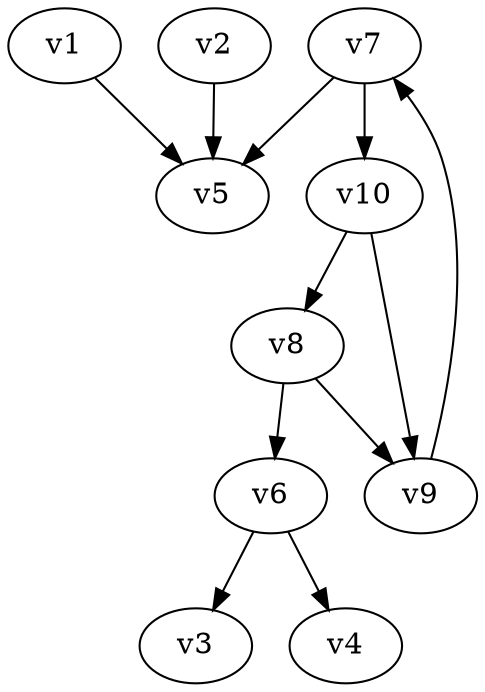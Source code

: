 digraph epem_a_ddx_NLO_0 {
overall_factor="-1";
multiplicity_factor=1;
v1;
v2;
v3;
v4;
v5 [int_id="V_98"];
v6 [int_id="V_98"];
v7 [int_id="V_71"];
v8 [int_id="V_71"];
v9 [int_id="V_74"];
v10 [int_id="V_74"];
v1 -> v5 [pdg=-11, name="p1_IN", mom=p1];
v2 -> v5 [pdg=11, name="p2_IN", mom=p2];
v6 -> v3 [pdg=-11, name="p1_OUT", mom=p1];
v6 -> v4 [pdg=11, name="p2_OUT", mom=p2];
v7 -> v5 [pdg=22, name=q1];
v8 -> v6 [pdg=22, name=q2];
v9 -> v7 [pdg=1, name=q3];
v7 -> v10 [pdg=1, name=q4];
v8 -> v9 [pdg=1, name=q5];
v10 -> v8 [pdg=1, name=q6, lmb_index=0];
v10 -> v9 [pdg=21, name=q7, lmb_index=1];
}

digraph epem_a_ddx_NLO_1 {
overall_factor="+1";
multiplicity_factor=1;
v1;
v2;
v3;
v4;
v5 [int_id="V_98"];
v6 [int_id="V_98"];
v7 [int_id="V_71"];
v8 [int_id="V_71"];
v9 [int_id="V_74"];
v10 [int_id="V_74"];
v1 -> v5 [pdg=-11, name="p1_IN", mom=p1];
v2 -> v5 [pdg=11, name="p2_IN", mom=p2];
v6 -> v3 [pdg=-11, name="p1_OUT", mom=p1];
v6 -> v4 [pdg=11, name="p2_OUT", mom=p2];
v7 -> v5 [pdg=22, name=q1];
v8 -> v6 [pdg=22, name=q2];
v9 -> v7 [pdg=1, name=q3];
v7 -> v9 [pdg=1, name=q4, lmb_index=0];
v10 -> v8 [pdg=1, name=q5];
v8 -> v10 [pdg=1, name=q6, lmb_index=1];
v10 -> v9 [pdg=21, name=q7];
}

digraph epem_a_ddx_NLO_2 {
overall_factor="-1";
multiplicity_factor=1;
v1;
v2;
v3;
v4;
v5 [int_id="V_98"];
v6 [int_id="V_98"];
v7 [int_id="V_71"];
v8 [int_id="V_71"];
v9 [int_id="V_74"];
v10 [int_id="V_74"];
v1 -> v5 [pdg=-11, name="p1_IN", mom=p1];
v2 -> v5 [pdg=11, name="p2_IN", mom=p2];
v6 -> v3 [pdg=-11, name="p1_OUT", mom=p1];
v6 -> v4 [pdg=11, name="p2_OUT", mom=p2];
v7 -> v5 [pdg=22, name=q1];
v8 -> v6 [pdg=22, name=q2];
v8 -> v7 [pdg=1, name=q3];
v7 -> v9 [pdg=1, name=q4];
v10 -> v8 [pdg=1, name=q5];
v10 -> v9 [pdg=21, name=q6, lmb_index=0];
v9 -> v10 [pdg=1, name=q7, lmb_index=1];
}

digraph epem_a_ddx_NLO_3 {
overall_factor="-1";
multiplicity_factor=1;
v1;
v2;
v3;
v4;
v5 [int_id="V_98"];
v6 [int_id="V_98"];
v7 [int_id="V_71"];
v8 [int_id="V_71"];
v9 [int_id="V_74"];
v10 [int_id="V_74"];
v1 -> v5 [pdg=-11, name="p1_IN", mom=p1];
v2 -> v5 [pdg=11, name="p2_IN", mom=p2];
v6 -> v3 [pdg=-11, name="p1_OUT", mom=p1];
v6 -> v4 [pdg=11, name="p2_OUT", mom=p2];
v7 -> v5 [pdg=22, name=q1];
v8 -> v6 [pdg=22, name=q2];
v7 -> v8 [pdg=1, name=q3];
v9 -> v7 [pdg=1, name=q4];
v8 -> v10 [pdg=1, name=q5];
v10 -> v9 [pdg=21, name=q6, lmb_index=0];
v10 -> v9 [pdg=1, name=q7, lmb_index=1];
}
